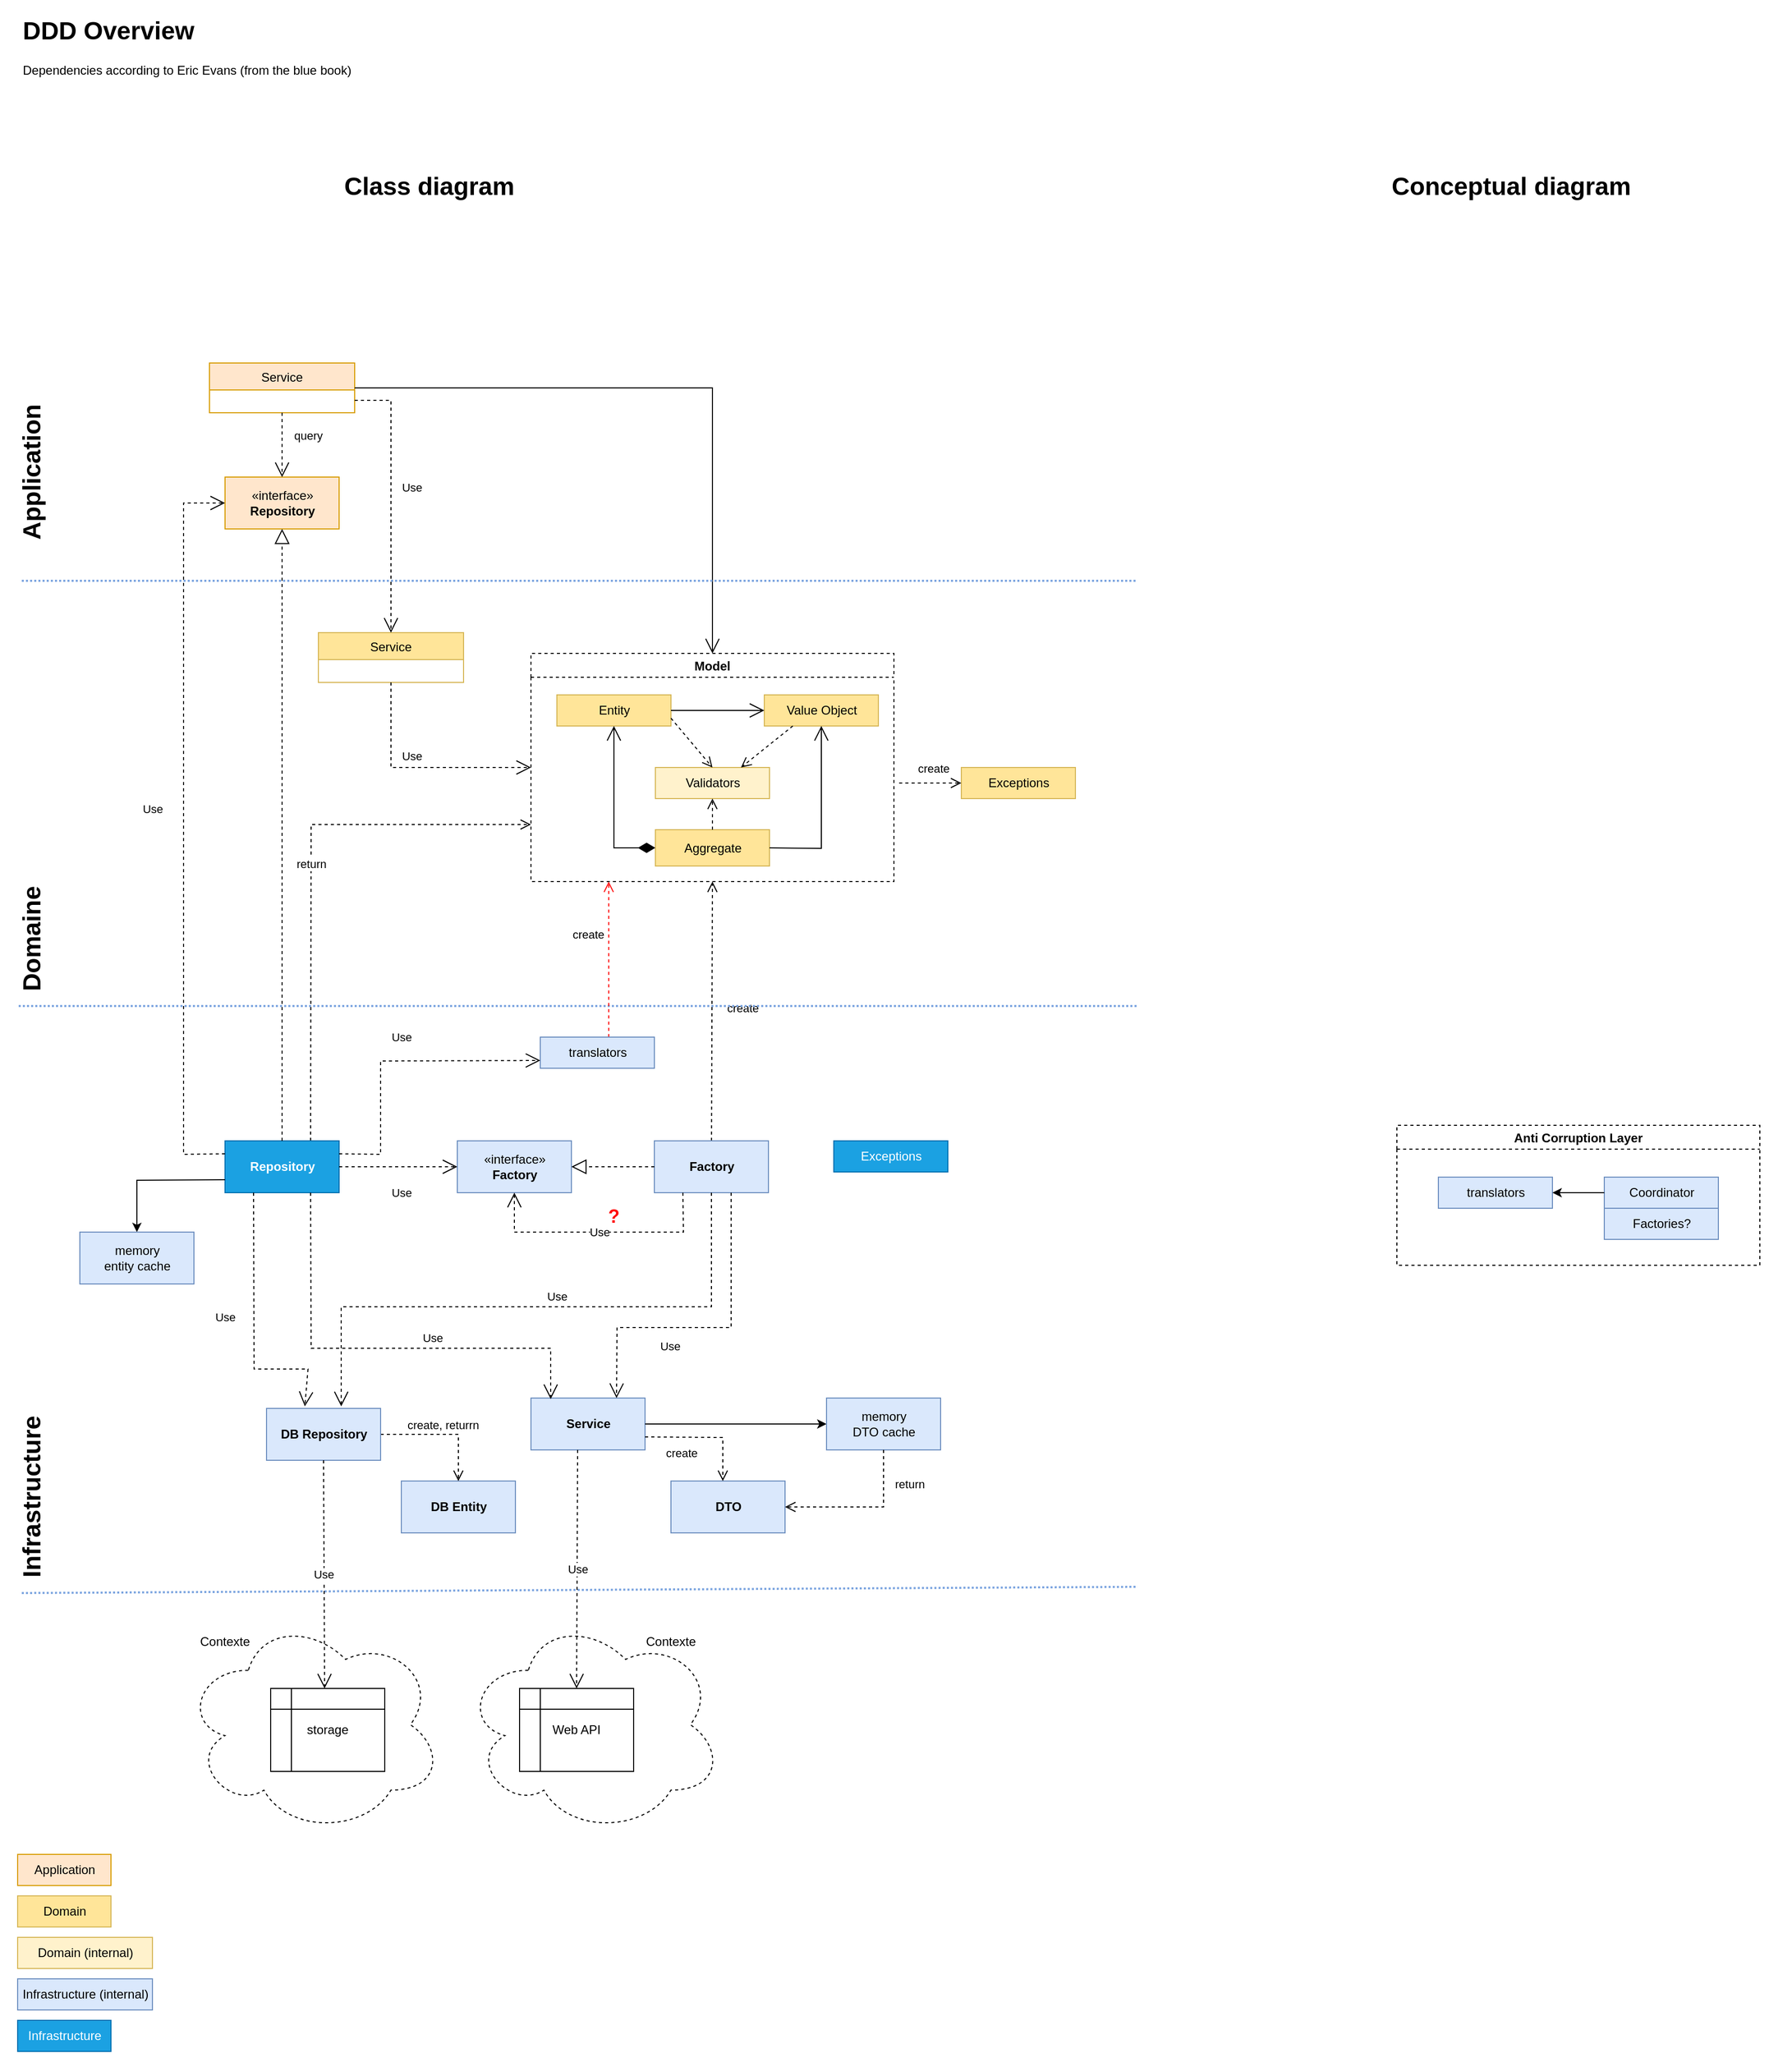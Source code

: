 <mxfile version="20.2.7" type="device"><diagram id="C5RBs43oDa-KdzZeNtuy" name="Page-1"><mxGraphModel dx="1422" dy="1939" grid="1" gridSize="10" guides="1" tooltips="1" connect="1" arrows="1" fold="1" page="1" pageScale="1" pageWidth="827" pageHeight="1169" math="0" shadow="0"><root><mxCell id="WIyWlLk6GJQsqaUBKTNV-0"/><mxCell id="WIyWlLk6GJQsqaUBKTNV-1" parent="WIyWlLk6GJQsqaUBKTNV-0"/><mxCell id="-3-9wyXVmMevEzcIftEk-1" value="Service" style="swimlane;fontStyle=0;childLayout=stackLayout;horizontal=1;startSize=26;fillColor=#ffe6cc;horizontalStack=0;resizeParent=1;resizeParentMax=0;resizeLast=0;collapsible=1;marginBottom=0;strokeColor=#d79b00;" parent="WIyWlLk6GJQsqaUBKTNV-1" vertex="1"><mxGeometry x="225" y="70" width="140" height="48" as="geometry"><mxRectangle x="221" y="160" width="80" height="30" as="alternateBounds"/></mxGeometry></mxCell><mxCell id="-3-9wyXVmMevEzcIftEk-7" value="«interface»&lt;br&gt;&lt;b&gt;Repository&lt;/b&gt;" style="html=1;fillColor=#ffe6cc;strokeColor=#d79b00;" parent="WIyWlLk6GJQsqaUBKTNV-1" vertex="1"><mxGeometry x="240" y="180" width="110" height="50" as="geometry"/></mxCell><mxCell id="-3-9wyXVmMevEzcIftEk-8" value="«interface»&lt;br&gt;&lt;b&gt;Factory&lt;/b&gt;" style="html=1;fillColor=#dae8fc;strokeColor=#6c8ebf;" parent="WIyWlLk6GJQsqaUBKTNV-1" vertex="1"><mxGeometry x="464" y="820" width="110" height="50" as="geometry"/></mxCell><mxCell id="-3-9wyXVmMevEzcIftEk-10" value="query" style="endArrow=open;endSize=12;dashed=1;html=1;rounded=0;exitX=0.5;exitY=1;exitDx=0;exitDy=0;entryX=0.5;entryY=0;entryDx=0;entryDy=0;" parent="WIyWlLk6GJQsqaUBKTNV-1" source="-3-9wyXVmMevEzcIftEk-1" target="-3-9wyXVmMevEzcIftEk-7" edge="1"><mxGeometry x="-0.29" y="25" width="160" relative="1" as="geometry"><mxPoint x="304" y="370" as="sourcePoint"/><mxPoint x="450" y="652" as="targetPoint"/><mxPoint as="offset"/></mxGeometry></mxCell><mxCell id="-3-9wyXVmMevEzcIftEk-12" value="storage" style="shape=internalStorage;whiteSpace=wrap;html=1;backgroundOutline=1;" parent="WIyWlLk6GJQsqaUBKTNV-1" vertex="1"><mxGeometry x="284" y="1348" width="110" height="80" as="geometry"/></mxCell><mxCell id="-3-9wyXVmMevEzcIftEk-16" value="return" style="html=1;verticalAlign=bottom;endArrow=open;dashed=1;endSize=8;rounded=0;exitX=0.75;exitY=0;exitDx=0;exitDy=0;entryX=0;entryY=0.75;entryDx=0;entryDy=0;" parent="WIyWlLk6GJQsqaUBKTNV-1" source="-3-9wyXVmMevEzcIftEk-25" target="ENKUjYYxHuYjzHQliVfy-12" edge="1"><mxGeometry relative="1" as="geometry"><mxPoint x="464" y="732" as="sourcePoint"/><mxPoint x="540" y="560" as="targetPoint"/><Array as="points"><mxPoint x="323" y="515"/></Array></mxGeometry></mxCell><mxCell id="-3-9wyXVmMevEzcIftEk-17" value="create" style="html=1;verticalAlign=bottom;endArrow=open;dashed=1;endSize=8;rounded=0;entryX=0.5;entryY=1;entryDx=0;entryDy=0;" parent="WIyWlLk6GJQsqaUBKTNV-1" source="-3-9wyXVmMevEzcIftEk-26" target="ENKUjYYxHuYjzHQliVfy-12" edge="1"><mxGeometry x="-0.048" y="-29" relative="1" as="geometry"><mxPoint x="685" y="730" as="sourcePoint"/><mxPoint x="685" y="610" as="targetPoint"/><mxPoint as="offset"/></mxGeometry></mxCell><mxCell id="-3-9wyXVmMevEzcIftEk-22" value="Domain" style="html=1;fillColor=#FFE599;strokeColor=#d6b656;" parent="WIyWlLk6GJQsqaUBKTNV-1" vertex="1"><mxGeometry x="40" y="1548" width="90" height="30" as="geometry"/></mxCell><mxCell id="-3-9wyXVmMevEzcIftEk-23" value="Infrastructure (internal)" style="html=1;fillColor=#dae8fc;strokeColor=#6c8ebf;" parent="WIyWlLk6GJQsqaUBKTNV-1" vertex="1"><mxGeometry x="40" y="1628" width="130" height="30" as="geometry"/></mxCell><mxCell id="-3-9wyXVmMevEzcIftEk-24" value="&lt;h1&gt;DDD Overview&lt;/h1&gt;&lt;p&gt;Dependencies according to Eric Evans (from the blue book)&lt;/p&gt;" style="text;html=1;strokeColor=none;fillColor=none;spacing=5;spacingTop=-20;whiteSpace=wrap;overflow=hidden;rounded=0;" parent="WIyWlLk6GJQsqaUBKTNV-1" vertex="1"><mxGeometry x="40" y="-270" width="390" height="80" as="geometry"/></mxCell><mxCell id="-3-9wyXVmMevEzcIftEk-25" value="&lt;b&gt;Repository&lt;/b&gt;" style="html=1;fillColor=#1ba1e2;strokeColor=#006EAF;fontColor=#ffffff;" parent="WIyWlLk6GJQsqaUBKTNV-1" vertex="1"><mxGeometry x="240" y="820" width="110" height="50" as="geometry"/></mxCell><mxCell id="-3-9wyXVmMevEzcIftEk-26" value="&lt;b&gt;Factory&lt;/b&gt;" style="html=1;fillColor=#dae8fc;strokeColor=#6c8ebf;" parent="WIyWlLk6GJQsqaUBKTNV-1" vertex="1"><mxGeometry x="654" y="820" width="110" height="50" as="geometry"/></mxCell><mxCell id="-3-9wyXVmMevEzcIftEk-27" value="" style="endArrow=block;dashed=1;endFill=0;endSize=12;html=1;rounded=0;exitX=0.5;exitY=0;exitDx=0;exitDy=0;entryX=0.5;entryY=1;entryDx=0;entryDy=0;" parent="WIyWlLk6GJQsqaUBKTNV-1" source="-3-9wyXVmMevEzcIftEk-25" target="-3-9wyXVmMevEzcIftEk-7" edge="1"><mxGeometry width="160" relative="1" as="geometry"><mxPoint x="334" y="722" as="sourcePoint"/><mxPoint x="494" y="722" as="targetPoint"/></mxGeometry></mxCell><mxCell id="-3-9wyXVmMevEzcIftEk-28" value="" style="endArrow=block;dashed=1;endFill=0;endSize=12;html=1;rounded=0;exitX=0;exitY=0.5;exitDx=0;exitDy=0;entryX=1;entryY=0.5;entryDx=0;entryDy=0;" parent="WIyWlLk6GJQsqaUBKTNV-1" source="-3-9wyXVmMevEzcIftEk-26" target="-3-9wyXVmMevEzcIftEk-8" edge="1"><mxGeometry width="160" relative="1" as="geometry"><mxPoint x="334" y="810" as="sourcePoint"/><mxPoint x="494" y="810" as="targetPoint"/><Array as="points"/></mxGeometry></mxCell><mxCell id="-3-9wyXVmMevEzcIftEk-29" value="Use" style="endArrow=open;endSize=12;dashed=1;html=1;rounded=0;exitX=1;exitY=0.5;exitDx=0;exitDy=0;" parent="WIyWlLk6GJQsqaUBKTNV-1" source="-3-9wyXVmMevEzcIftEk-25" edge="1"><mxGeometry x="0.053" y="-25" width="160" relative="1" as="geometry"><mxPoint x="334" y="660" as="sourcePoint"/><mxPoint x="464" y="845" as="targetPoint"/><mxPoint as="offset"/></mxGeometry></mxCell><mxCell id="-3-9wyXVmMevEzcIftEk-30" value="" style="endArrow=none;html=1;rounded=0;dashed=1;strokeColor=#7EA6E0;strokeWidth=2;dashPattern=1 1;" parent="WIyWlLk6GJQsqaUBKTNV-1" edge="1"><mxGeometry width="50" height="50" relative="1" as="geometry"><mxPoint x="41" y="690" as="sourcePoint"/><mxPoint x="1120" y="690" as="targetPoint"/></mxGeometry></mxCell><mxCell id="-3-9wyXVmMevEzcIftEk-32" value="&lt;b&gt;Service&lt;/b&gt;" style="html=1;fillColor=#dae8fc;strokeColor=#6c8ebf;" parent="WIyWlLk6GJQsqaUBKTNV-1" vertex="1"><mxGeometry x="535" y="1068" width="110" height="50" as="geometry"/></mxCell><mxCell id="-3-9wyXVmMevEzcIftEk-34" value="Use" style="endArrow=open;endSize=12;dashed=1;html=1;rounded=0;entryX=0;entryY=0.5;entryDx=0;entryDy=0;exitX=0;exitY=0.25;exitDx=0;exitDy=0;" parent="WIyWlLk6GJQsqaUBKTNV-1" source="-3-9wyXVmMevEzcIftEk-25" target="-3-9wyXVmMevEzcIftEk-7" edge="1"><mxGeometry x="0.054" y="30" width="160" relative="1" as="geometry"><mxPoint x="180" y="720" as="sourcePoint"/><mxPoint x="510" y="767" as="targetPoint"/><Array as="points"><mxPoint x="200" y="833"/><mxPoint x="200" y="205"/></Array><mxPoint as="offset"/></mxGeometry></mxCell><mxCell id="-3-9wyXVmMevEzcIftEk-35" value="Use" style="endArrow=open;endSize=12;dashed=1;html=1;rounded=0;exitX=0.25;exitY=1;exitDx=0;exitDy=0;entryX=0.5;entryY=1;entryDx=0;entryDy=0;" parent="WIyWlLk6GJQsqaUBKTNV-1" source="-3-9wyXVmMevEzcIftEk-26" target="-3-9wyXVmMevEzcIftEk-8" edge="1"><mxGeometry width="160" relative="1" as="geometry"><mxPoint x="824" y="879.5" as="sourcePoint"/><mxPoint x="574" y="788" as="targetPoint"/><Array as="points"><mxPoint x="682" y="908"/><mxPoint x="519" y="908"/></Array></mxGeometry></mxCell><mxCell id="-3-9wyXVmMevEzcIftEk-36" value="&lt;h1&gt;Domaine&lt;/h1&gt;" style="text;html=1;strokeColor=none;fillColor=none;align=center;verticalAlign=middle;whiteSpace=wrap;rounded=0;rotation=-90;" parent="WIyWlLk6GJQsqaUBKTNV-1" vertex="1"><mxGeometry x="24" y="610" width="60" height="30" as="geometry"/></mxCell><mxCell id="-3-9wyXVmMevEzcIftEk-37" value="&lt;h1&gt;Infrastructure&lt;/h1&gt;" style="text;html=1;strokeColor=none;fillColor=none;align=center;verticalAlign=middle;whiteSpace=wrap;rounded=0;rotation=-90;" parent="WIyWlLk6GJQsqaUBKTNV-1" vertex="1"><mxGeometry x="24" y="1148" width="60" height="30" as="geometry"/></mxCell><mxCell id="-3-9wyXVmMevEzcIftEk-39" value="" style="endArrow=open;endFill=1;endSize=12;html=1;rounded=0;exitX=1;exitY=0.5;exitDx=0;exitDy=0;entryX=0.5;entryY=0;entryDx=0;entryDy=0;" parent="WIyWlLk6GJQsqaUBKTNV-1" source="-3-9wyXVmMevEzcIftEk-1" target="ENKUjYYxHuYjzHQliVfy-12" edge="1"><mxGeometry width="160" relative="1" as="geometry"><mxPoint x="414" y="440" as="sourcePoint"/><mxPoint x="574" y="440" as="targetPoint"/><Array as="points"><mxPoint x="710" y="94"/></Array></mxGeometry></mxCell><mxCell id="-3-9wyXVmMevEzcIftEk-44" value="Use" style="endArrow=open;endSize=12;dashed=1;html=1;rounded=0;exitX=0.5;exitY=1;exitDx=0;exitDy=0;entryX=0.655;entryY=-0.04;entryDx=0;entryDy=0;entryPerimeter=0;" parent="WIyWlLk6GJQsqaUBKTNV-1" source="-3-9wyXVmMevEzcIftEk-26" target="70DxIA_xlroN3nV1r1jk-0" edge="1"><mxGeometry x="-0.08" y="-10" width="160" relative="1" as="geometry"><mxPoint x="318.97" y="884" as="sourcePoint"/><mxPoint x="316.95" y="905" as="targetPoint"/><Array as="points"><mxPoint x="709" y="980"/><mxPoint x="352" y="980"/></Array><mxPoint as="offset"/></mxGeometry></mxCell><mxCell id="70DxIA_xlroN3nV1r1jk-2" value="" style="endArrow=classic;html=1;rounded=0;exitX=0;exitY=0.75;exitDx=0;exitDy=0;entryX=0.5;entryY=0;entryDx=0;entryDy=0;" parent="WIyWlLk6GJQsqaUBKTNV-1" source="-3-9wyXVmMevEzcIftEk-25" target="ENKUjYYxHuYjzHQliVfy-19" edge="1"><mxGeometry width="50" height="50" relative="1" as="geometry"><mxPoint x="394" y="998" as="sourcePoint"/><mxPoint x="191" y="938" as="targetPoint"/><Array as="points"><mxPoint x="155" y="858"/></Array></mxGeometry></mxCell><mxCell id="70DxIA_xlroN3nV1r1jk-4" value="" style="endArrow=classic;html=1;rounded=0;entryX=0;entryY=0.5;entryDx=0;entryDy=0;" parent="WIyWlLk6GJQsqaUBKTNV-1" source="-3-9wyXVmMevEzcIftEk-32" target="ENKUjYYxHuYjzHQliVfy-20" edge="1"><mxGeometry width="50" height="50" relative="1" as="geometry"><mxPoint x="405" y="1088" as="sourcePoint"/><mxPoint x="671" y="1118" as="targetPoint"/></mxGeometry></mxCell><mxCell id="70DxIA_xlroN3nV1r1jk-5" value="Web API" style="shape=internalStorage;whiteSpace=wrap;html=1;backgroundOutline=1;" parent="WIyWlLk6GJQsqaUBKTNV-1" vertex="1"><mxGeometry x="524" y="1348" width="110" height="80" as="geometry"/></mxCell><mxCell id="70DxIA_xlroN3nV1r1jk-6" value="Use" style="endArrow=open;endSize=12;dashed=1;html=1;rounded=0;entryX=0.5;entryY=0;entryDx=0;entryDy=0;" parent="WIyWlLk6GJQsqaUBKTNV-1" target="70DxIA_xlroN3nV1r1jk-5" edge="1"><mxGeometry width="160" relative="1" as="geometry"><mxPoint x="580" y="1118" as="sourcePoint"/><mxPoint x="544.063" y="988" as="targetPoint"/></mxGeometry></mxCell><mxCell id="ENKUjYYxHuYjzHQliVfy-0" value="&lt;b&gt;DB Entity&lt;/b&gt;" style="html=1;fillColor=#dae8fc;strokeColor=#6c8ebf;" parent="WIyWlLk6GJQsqaUBKTNV-1" vertex="1"><mxGeometry x="410" y="1148" width="110" height="50" as="geometry"/></mxCell><mxCell id="ENKUjYYxHuYjzHQliVfy-1" value="create, returrn" style="html=1;verticalAlign=bottom;endArrow=open;dashed=1;endSize=8;rounded=0;entryX=0.5;entryY=0;entryDx=0;entryDy=0;exitX=1;exitY=0.5;exitDx=0;exitDy=0;" parent="WIyWlLk6GJQsqaUBKTNV-1" source="70DxIA_xlroN3nV1r1jk-0" target="ENKUjYYxHuYjzHQliVfy-0" edge="1"><mxGeometry relative="1" as="geometry"><mxPoint x="330" y="1057" as="sourcePoint"/><mxPoint x="223.03" y="878" as="targetPoint"/><mxPoint as="offset"/><Array as="points"><mxPoint x="465" y="1103"/></Array></mxGeometry></mxCell><mxCell id="ENKUjYYxHuYjzHQliVfy-2" value="&lt;b&gt;DTO&lt;/b&gt;" style="html=1;fillColor=#dae8fc;strokeColor=#6c8ebf;" parent="WIyWlLk6GJQsqaUBKTNV-1" vertex="1"><mxGeometry x="670" y="1148" width="110" height="50" as="geometry"/></mxCell><mxCell id="ENKUjYYxHuYjzHQliVfy-3" value="create" style="html=1;verticalAlign=bottom;endArrow=open;dashed=1;endSize=8;rounded=0;exitX=1;exitY=0.75;exitDx=0;exitDy=0;" parent="WIyWlLk6GJQsqaUBKTNV-1" source="-3-9wyXVmMevEzcIftEk-32" edge="1"><mxGeometry x="-0.399" y="-24" relative="1" as="geometry"><mxPoint x="372.5" y="1118" as="sourcePoint"/><mxPoint x="720" y="1148" as="targetPoint"/><mxPoint as="offset"/><Array as="points"><mxPoint x="720" y="1106"/></Array></mxGeometry></mxCell><mxCell id="ENKUjYYxHuYjzHQliVfy-4" value="Infrastructure" style="html=1;fillColor=#1ba1e2;strokeColor=#006EAF;fontColor=#ffffff;" parent="WIyWlLk6GJQsqaUBKTNV-1" vertex="1"><mxGeometry x="40" y="1668" width="90" height="30" as="geometry"/></mxCell><mxCell id="ENKUjYYxHuYjzHQliVfy-5" value="" style="endArrow=none;html=1;rounded=0;fontColor=#000000;strokeColor=#7EA6E0;dashed=1;strokeWidth=2;dashPattern=1 1;" parent="WIyWlLk6GJQsqaUBKTNV-1" edge="1"><mxGeometry width="50" height="50" relative="1" as="geometry"><mxPoint x="44" y="280" as="sourcePoint"/><mxPoint x="1120" y="280" as="targetPoint"/></mxGeometry></mxCell><mxCell id="ENKUjYYxHuYjzHQliVfy-6" value="&lt;h1&gt;Application&lt;/h1&gt;" style="text;html=1;strokeColor=none;fillColor=none;align=center;verticalAlign=middle;whiteSpace=wrap;rounded=0;rotation=-90;" parent="WIyWlLk6GJQsqaUBKTNV-1" vertex="1"><mxGeometry x="24" y="160" width="60" height="30" as="geometry"/></mxCell><mxCell id="ENKUjYYxHuYjzHQliVfy-7" value="Service" style="swimlane;fontStyle=0;childLayout=stackLayout;horizontal=1;startSize=26;fillColor=#FFE599;horizontalStack=0;resizeParent=1;resizeParentMax=0;resizeLast=0;collapsible=1;marginBottom=0;strokeColor=#d6b656;" parent="WIyWlLk6GJQsqaUBKTNV-1" vertex="1"><mxGeometry x="330" y="330" width="140" height="48" as="geometry"><mxRectangle x="221" y="160" width="80" height="30" as="alternateBounds"/></mxGeometry></mxCell><mxCell id="ENKUjYYxHuYjzHQliVfy-9" value="Use" style="endArrow=open;endSize=12;dashed=1;html=1;rounded=0;exitX=0.5;exitY=1;exitDx=0;exitDy=0;entryX=0;entryY=0.5;entryDx=0;entryDy=0;" parent="WIyWlLk6GJQsqaUBKTNV-1" source="ENKUjYYxHuYjzHQliVfy-7" target="ENKUjYYxHuYjzHQliVfy-12" edge="1"><mxGeometry x="-0.351" y="20" width="160" relative="1" as="geometry"><mxPoint x="305" y="328" as="sourcePoint"/><mxPoint x="540" y="435" as="targetPoint"/><Array as="points"><mxPoint x="400" y="460"/></Array><mxPoint as="offset"/></mxGeometry></mxCell><mxCell id="ENKUjYYxHuYjzHQliVfy-10" value="Use" style="endArrow=open;endSize=12;dashed=1;html=1;rounded=0;entryX=0.5;entryY=0;entryDx=0;entryDy=0;exitX=1;exitY=0.75;exitDx=0;exitDy=0;" parent="WIyWlLk6GJQsqaUBKTNV-1" source="-3-9wyXVmMevEzcIftEk-1" target="ENKUjYYxHuYjzHQliVfy-7" edge="1"><mxGeometry x="-0.081" y="20" width="160" relative="1" as="geometry"><mxPoint x="340" y="220" as="sourcePoint"/><mxPoint x="305" y="540" as="targetPoint"/><Array as="points"><mxPoint x="400" y="106"/></Array><mxPoint as="offset"/></mxGeometry></mxCell><mxCell id="ENKUjYYxHuYjzHQliVfy-12" value="Model" style="swimlane;dashed=1;" parent="WIyWlLk6GJQsqaUBKTNV-1" vertex="1"><mxGeometry x="535" y="350" width="350" height="220" as="geometry"><mxRectangle x="510" y="410" width="80" height="30" as="alternateBounds"/></mxGeometry></mxCell><mxCell id="DfN52wyv_r_r57nIKshW-13" value="Value Object" style="html=1;fillColor=#FFE599;strokeColor=#d6b656;" parent="ENKUjYYxHuYjzHQliVfy-12" vertex="1"><mxGeometry x="225" y="40" width="110" height="30" as="geometry"/></mxCell><mxCell id="DfN52wyv_r_r57nIKshW-14" value="Entity" style="html=1;fillColor=#FFE599;strokeColor=#d6b656;" parent="ENKUjYYxHuYjzHQliVfy-12" vertex="1"><mxGeometry x="25" y="40" width="110" height="30" as="geometry"/></mxCell><mxCell id="DfN52wyv_r_r57nIKshW-15" value="Aggregate" style="html=1;fillColor=#FFE599;strokeColor=#d6b656;" parent="ENKUjYYxHuYjzHQliVfy-12" vertex="1"><mxGeometry x="120" y="170" width="110" height="35" as="geometry"/></mxCell><mxCell id="DfN52wyv_r_r57nIKshW-16" value="" style="endArrow=open;endFill=1;endSize=12;html=1;rounded=0;exitX=1;exitY=0.5;exitDx=0;exitDy=0;" parent="ENKUjYYxHuYjzHQliVfy-12" source="DfN52wyv_r_r57nIKshW-15" target="DfN52wyv_r_r57nIKshW-13" edge="1"><mxGeometry width="160" relative="1" as="geometry"><mxPoint x="-215" y="222.5" as="sourcePoint"/><mxPoint x="-55" y="222.5" as="targetPoint"/><Array as="points"><mxPoint x="280" y="188"/></Array></mxGeometry></mxCell><mxCell id="DfN52wyv_r_r57nIKshW-17" value="" style="endArrow=open;endFill=1;endSize=12;html=1;rounded=0;exitX=1;exitY=0.5;exitDx=0;exitDy=0;entryX=0;entryY=0.5;entryDx=0;entryDy=0;" parent="ENKUjYYxHuYjzHQliVfy-12" source="DfN52wyv_r_r57nIKshW-14" target="DfN52wyv_r_r57nIKshW-13" edge="1"><mxGeometry width="160" relative="1" as="geometry"><mxPoint x="185" y="72.5" as="sourcePoint"/><mxPoint x="175" y="-17.5" as="targetPoint"/><Array as="points"/></mxGeometry></mxCell><mxCell id="DfN52wyv_r_r57nIKshW-19" value="" style="endArrow=open;endSize=12;startArrow=diamondThin;startSize=14;startFill=1;edgeStyle=orthogonalEdgeStyle;align=left;verticalAlign=bottom;rounded=0;exitX=0;exitY=0.5;exitDx=0;exitDy=0;html=1;entryX=0.5;entryY=1;entryDx=0;entryDy=0;" parent="ENKUjYYxHuYjzHQliVfy-12" source="DfN52wyv_r_r57nIKshW-15" target="DfN52wyv_r_r57nIKshW-14" edge="1"><mxGeometry x="-0.605" y="33" relative="1" as="geometry"><mxPoint x="95" y="142.5" as="sourcePoint"/><mxPoint x="45" y="122.5" as="targetPoint"/><mxPoint as="offset"/><Array as="points"><mxPoint x="80" y="188"/></Array></mxGeometry></mxCell><mxCell id="DfN52wyv_r_r57nIKshW-1" value="Validators" style="html=1;fillColor=#FFF2CC;strokeColor=#d6b656;" parent="ENKUjYYxHuYjzHQliVfy-12" vertex="1"><mxGeometry x="120" y="110" width="110" height="30" as="geometry"/></mxCell><mxCell id="DfN52wyv_r_r57nIKshW-23" value="" style="html=1;verticalAlign=bottom;endArrow=open;dashed=1;endSize=8;rounded=0;entryX=0.75;entryY=0;entryDx=0;entryDy=0;strokeColor=#000000;exitX=0.25;exitY=1;exitDx=0;exitDy=0;" parent="ENKUjYYxHuYjzHQliVfy-12" source="DfN52wyv_r_r57nIKshW-13" target="DfN52wyv_r_r57nIKshW-1" edge="1"><mxGeometry x="-0.048" y="-29" relative="1" as="geometry"><mxPoint x="446" y="72" as="sourcePoint"/><mxPoint x="446" y="-40" as="targetPoint"/><mxPoint as="offset"/></mxGeometry></mxCell><mxCell id="DfN52wyv_r_r57nIKshW-24" value="" style="html=1;verticalAlign=bottom;endArrow=open;dashed=1;endSize=8;rounded=0;entryX=0.5;entryY=1;entryDx=0;entryDy=0;strokeColor=#000000;exitX=0.5;exitY=0;exitDx=0;exitDy=0;" parent="ENKUjYYxHuYjzHQliVfy-12" source="DfN52wyv_r_r57nIKshW-15" target="DfN52wyv_r_r57nIKshW-1" edge="1"><mxGeometry x="-0.048" y="-29" relative="1" as="geometry"><mxPoint x="262.5" y="80" as="sourcePoint"/><mxPoint x="235" y="105" as="targetPoint"/><mxPoint as="offset"/><Array as="points"/></mxGeometry></mxCell><mxCell id="DfN52wyv_r_r57nIKshW-25" value="" style="html=1;verticalAlign=bottom;endArrow=open;dashed=1;endSize=8;rounded=0;entryX=0.5;entryY=0;entryDx=0;entryDy=0;strokeColor=#000000;exitX=1;exitY=0.75;exitDx=0;exitDy=0;" parent="ENKUjYYxHuYjzHQliVfy-12" source="DfN52wyv_r_r57nIKshW-14" target="DfN52wyv_r_r57nIKshW-1" edge="1"><mxGeometry x="-0.048" y="-29" relative="1" as="geometry"><mxPoint x="262.5" y="80" as="sourcePoint"/><mxPoint x="235" y="105" as="targetPoint"/><mxPoint as="offset"/></mxGeometry></mxCell><mxCell id="ENKUjYYxHuYjzHQliVfy-18" value="Application" style="html=1;fillColor=#ffe6cc;strokeColor=#d79b00;" parent="WIyWlLk6GJQsqaUBKTNV-1" vertex="1"><mxGeometry x="40" y="1508" width="90" height="30" as="geometry"/></mxCell><mxCell id="ENKUjYYxHuYjzHQliVfy-19" value="&lt;span style=&quot;&quot;&gt;memory&lt;/span&gt;&lt;br style=&quot;&quot;&gt;&lt;span style=&quot;&quot;&gt;entity cache&lt;/span&gt;" style="html=1;fillColor=#dae8fc;strokeColor=#6c8ebf;" parent="WIyWlLk6GJQsqaUBKTNV-1" vertex="1"><mxGeometry x="100" y="908" width="110" height="50" as="geometry"/></mxCell><mxCell id="ENKUjYYxHuYjzHQliVfy-20" value="&lt;span style=&quot;&quot;&gt;memory&lt;/span&gt;&lt;br style=&quot;&quot;&gt;&lt;span style=&quot;&quot;&gt;DTO cache&lt;/span&gt;" style="html=1;fillColor=#dae8fc;strokeColor=#6c8ebf;" parent="WIyWlLk6GJQsqaUBKTNV-1" vertex="1"><mxGeometry x="820" y="1068" width="110" height="50" as="geometry"/></mxCell><mxCell id="ENKUjYYxHuYjzHQliVfy-24" value="" style="ellipse;shape=cloud;whiteSpace=wrap;html=1;fillColor=none;dashed=1;" parent="WIyWlLk6GJQsqaUBKTNV-1" vertex="1"><mxGeometry x="200" y="1278" width="250" height="210" as="geometry"/></mxCell><mxCell id="ENKUjYYxHuYjzHQliVfy-25" value="" style="ellipse;shape=cloud;whiteSpace=wrap;html=1;fillColor=none;dashed=1;" parent="WIyWlLk6GJQsqaUBKTNV-1" vertex="1"><mxGeometry x="470" y="1278" width="250" height="210" as="geometry"/></mxCell><mxCell id="ENKUjYYxHuYjzHQliVfy-26" value="" style="endArrow=none;html=1;rounded=0;dashed=1;strokeColor=#7EA6E0;strokeWidth=2;dashPattern=1 1;" parent="WIyWlLk6GJQsqaUBKTNV-1" edge="1"><mxGeometry width="50" height="50" relative="1" as="geometry"><mxPoint x="44" y="1256" as="sourcePoint"/><mxPoint x="1120" y="1250" as="targetPoint"/></mxGeometry></mxCell><mxCell id="ENKUjYYxHuYjzHQliVfy-27" value="Contexte" style="text;html=1;strokeColor=none;fillColor=none;align=center;verticalAlign=middle;whiteSpace=wrap;rounded=0;dashed=1;" parent="WIyWlLk6GJQsqaUBKTNV-1" vertex="1"><mxGeometry x="210" y="1288" width="60" height="30" as="geometry"/></mxCell><mxCell id="ENKUjYYxHuYjzHQliVfy-28" value="Contexte" style="text;html=1;strokeColor=none;fillColor=none;align=center;verticalAlign=middle;whiteSpace=wrap;rounded=0;dashed=1;" parent="WIyWlLk6GJQsqaUBKTNV-1" vertex="1"><mxGeometry x="640" y="1288" width="60" height="30" as="geometry"/></mxCell><mxCell id="70DxIA_xlroN3nV1r1jk-0" value="&lt;b&gt;DB Repository&lt;/b&gt;" style="html=1;fillColor=#dae8fc;strokeColor=#6c8ebf;" parent="WIyWlLk6GJQsqaUBKTNV-1" vertex="1"><mxGeometry x="280" y="1078" width="110" height="50" as="geometry"/></mxCell><mxCell id="ENKUjYYxHuYjzHQliVfy-33" value="Use" style="endArrow=open;endSize=12;dashed=1;html=1;rounded=0;exitX=0.5;exitY=1;exitDx=0;exitDy=0;" parent="WIyWlLk6GJQsqaUBKTNV-1" source="70DxIA_xlroN3nV1r1jk-0" edge="1"><mxGeometry width="160" relative="1" as="geometry"><mxPoint x="335.5" y="1118" as="sourcePoint"/><mxPoint x="336" y="1348" as="targetPoint"/></mxGeometry></mxCell><mxCell id="ENKUjYYxHuYjzHQliVfy-34" value="Use" style="endArrow=open;endSize=12;dashed=1;html=1;rounded=0;entryX=0.336;entryY=-0.04;entryDx=0;entryDy=0;exitX=0.25;exitY=1;exitDx=0;exitDy=0;entryPerimeter=0;" parent="WIyWlLk6GJQsqaUBKTNV-1" source="-3-9wyXVmMevEzcIftEk-25" target="70DxIA_xlroN3nV1r1jk-0" edge="1"><mxGeometry x="-0.071" y="-28" width="160" relative="1" as="geometry"><mxPoint x="335" y="1028" as="sourcePoint"/><mxPoint x="474" y="855" as="targetPoint"/><Array as="points"><mxPoint x="268" y="1040"/><mxPoint x="320" y="1040"/></Array><mxPoint as="offset"/></mxGeometry></mxCell><mxCell id="ENKUjYYxHuYjzHQliVfy-35" value="Use" style="endArrow=open;endSize=12;dashed=1;html=1;rounded=0;entryX=0.173;entryY=0.02;entryDx=0;entryDy=0;exitX=0.75;exitY=1;exitDx=0;exitDy=0;entryPerimeter=0;" parent="WIyWlLk6GJQsqaUBKTNV-1" source="-3-9wyXVmMevEzcIftEk-25" target="-3-9wyXVmMevEzcIftEk-32" edge="1"><mxGeometry x="0.242" y="10" width="160" relative="1" as="geometry"><mxPoint x="480" y="1028" as="sourcePoint"/><mxPoint x="345" y="1088" as="targetPoint"/><Array as="points"><mxPoint x="323" y="1020"/><mxPoint x="554" y="1020"/></Array><mxPoint as="offset"/></mxGeometry></mxCell><mxCell id="DfN52wyv_r_r57nIKshW-27" value="?" style="text;html=1;strokeColor=none;fillColor=none;align=center;verticalAlign=middle;whiteSpace=wrap;rounded=0;fontColor=#FF0F0F;fontStyle=1;fontSize=18;" parent="WIyWlLk6GJQsqaUBKTNV-1" vertex="1"><mxGeometry x="585" y="878" width="60" height="30" as="geometry"/></mxCell><mxCell id="DfN52wyv_r_r57nIKshW-28" value="Domain (internal)" style="html=1;fillColor=#fff2cc;strokeColor=#d6b656;" parent="WIyWlLk6GJQsqaUBKTNV-1" vertex="1"><mxGeometry x="40" y="1588" width="130" height="30" as="geometry"/></mxCell><mxCell id="DfN52wyv_r_r57nIKshW-29" value="Exceptions" style="html=1;fillColor=#FFE599;strokeColor=#d6b656;" parent="WIyWlLk6GJQsqaUBKTNV-1" vertex="1"><mxGeometry x="950" y="460" width="110" height="30" as="geometry"/></mxCell><mxCell id="DfN52wyv_r_r57nIKshW-30" value="create" style="html=1;verticalAlign=bottom;endArrow=open;dashed=1;endSize=8;rounded=0;" parent="WIyWlLk6GJQsqaUBKTNV-1" target="DfN52wyv_r_r57nIKshW-29" edge="1"><mxGeometry x="0.086" y="5" relative="1" as="geometry"><mxPoint x="890" y="475" as="sourcePoint"/><mxPoint x="720" y="580" as="targetPoint"/><mxPoint as="offset"/></mxGeometry></mxCell><mxCell id="DfN52wyv_r_r57nIKshW-31" value="create" style="html=1;verticalAlign=bottom;endArrow=open;dashed=1;endSize=8;rounded=0;exitX=0.6;exitY=0;exitDx=0;exitDy=0;exitPerimeter=0;strokeColor=#FF0F0F;fontColor=#000000;" parent="WIyWlLk6GJQsqaUBKTNV-1" source="ENKUjYYxHuYjzHQliVfy-22" edge="1"><mxGeometry x="0.2" y="20" relative="1" as="geometry"><mxPoint x="729.134" y="752" as="sourcePoint"/><mxPoint x="610" y="570" as="targetPoint"/><mxPoint as="offset"/><Array as="points"/></mxGeometry></mxCell><mxCell id="DfN52wyv_r_r57nIKshW-32" value="return" style="html=1;verticalAlign=bottom;endArrow=open;dashed=1;endSize=8;rounded=0;entryX=1;entryY=0.5;entryDx=0;entryDy=0;exitX=0.5;exitY=1;exitDx=0;exitDy=0;" parent="WIyWlLk6GJQsqaUBKTNV-1" source="ENKUjYYxHuYjzHQliVfy-20" target="ENKUjYYxHuYjzHQliVfy-2" edge="1"><mxGeometry x="-0.44" y="25" relative="1" as="geometry"><mxPoint x="719.134" y="830" as="sourcePoint"/><mxPoint x="720" y="668" as="targetPoint"/><mxPoint as="offset"/><Array as="points"><mxPoint x="875" y="1173"/></Array></mxGeometry></mxCell><mxCell id="DfN52wyv_r_r57nIKshW-34" value="Anti Corruption Layer" style="swimlane;dashed=1;" parent="WIyWlLk6GJQsqaUBKTNV-1" vertex="1"><mxGeometry x="1370" y="805" width="350" height="135" as="geometry"/></mxCell><mxCell id="DfN52wyv_r_r57nIKshW-35" value="translators" style="html=1;fillColor=#dae8fc;strokeColor=#6c8ebf;" parent="DfN52wyv_r_r57nIKshW-34" vertex="1"><mxGeometry x="40" y="50" width="110" height="30" as="geometry"/></mxCell><mxCell id="DfN52wyv_r_r57nIKshW-36" value="Coordinator" style="html=1;fillColor=#dae8fc;strokeColor=#6c8ebf;" parent="DfN52wyv_r_r57nIKshW-34" vertex="1"><mxGeometry x="200" y="50" width="110" height="30" as="geometry"/></mxCell><mxCell id="DfN52wyv_r_r57nIKshW-37" value="" style="endArrow=classic;html=1;rounded=0;entryX=1;entryY=0.5;entryDx=0;entryDy=0;exitX=0;exitY=0.5;exitDx=0;exitDy=0;" parent="DfN52wyv_r_r57nIKshW-34" source="DfN52wyv_r_r57nIKshW-36" target="DfN52wyv_r_r57nIKshW-35" edge="1"><mxGeometry width="50" height="50" relative="1" as="geometry"><mxPoint x="420" y="290" as="sourcePoint"/><mxPoint x="470" y="240" as="targetPoint"/></mxGeometry></mxCell><mxCell id="DfN52wyv_r_r57nIKshW-41" value="Factories?" style="html=1;fillColor=#dae8fc;strokeColor=#6c8ebf;" parent="DfN52wyv_r_r57nIKshW-34" vertex="1"><mxGeometry x="200" y="80" width="110" height="30" as="geometry"/></mxCell><mxCell id="ENKUjYYxHuYjzHQliVfy-22" value="translators" style="html=1;fillColor=#dae8fc;strokeColor=#6c8ebf;" parent="WIyWlLk6GJQsqaUBKTNV-1" vertex="1"><mxGeometry x="544" y="720" width="110" height="30" as="geometry"/></mxCell><mxCell id="DfN52wyv_r_r57nIKshW-38" value="Use" style="endArrow=open;endSize=12;dashed=1;html=1;rounded=0;exitX=1;exitY=0.25;exitDx=0;exitDy=0;entryX=0;entryY=0.75;entryDx=0;entryDy=0;" parent="WIyWlLk6GJQsqaUBKTNV-1" source="-3-9wyXVmMevEzcIftEk-25" target="ENKUjYYxHuYjzHQliVfy-22" edge="1"><mxGeometry x="0.057" y="23" width="160" relative="1" as="geometry"><mxPoint x="500" y="780" as="sourcePoint"/><mxPoint x="614" y="780" as="targetPoint"/><Array as="points"><mxPoint x="390" y="833"/><mxPoint x="390" y="743"/></Array><mxPoint as="offset"/></mxGeometry></mxCell><mxCell id="DfN52wyv_r_r57nIKshW-40" value="Use" style="endArrow=open;endSize=12;dashed=1;html=1;rounded=0;entryX=0.75;entryY=0;entryDx=0;entryDy=0;exitX=0.673;exitY=1;exitDx=0;exitDy=0;exitPerimeter=0;" parent="WIyWlLk6GJQsqaUBKTNV-1" source="-3-9wyXVmMevEzcIftEk-26" target="-3-9wyXVmMevEzcIftEk-32" edge="1"><mxGeometry x="0.229" y="18" width="160" relative="1" as="geometry"><mxPoint x="332.5" y="880" as="sourcePoint"/><mxPoint x="600" y="1078" as="targetPoint"/><mxPoint as="offset"/><Array as="points"><mxPoint x="728" y="1000"/><mxPoint x="618" y="1000"/></Array></mxGeometry></mxCell><mxCell id="DfN52wyv_r_r57nIKshW-43" value="Exceptions" style="html=1;fillColor=#1ba1e2;strokeColor=#006EAF;fontColor=#ffffff;" parent="WIyWlLk6GJQsqaUBKTNV-1" vertex="1"><mxGeometry x="827" y="820" width="110" height="30" as="geometry"/></mxCell><mxCell id="DfN52wyv_r_r57nIKshW-44" value="&lt;h1&gt;Class diagram&lt;/h1&gt;" style="text;html=1;strokeColor=none;fillColor=none;spacing=5;spacingTop=-20;whiteSpace=wrap;overflow=hidden;rounded=0;" parent="WIyWlLk6GJQsqaUBKTNV-1" vertex="1"><mxGeometry x="350" y="-120" width="390" height="50" as="geometry"/></mxCell><mxCell id="DfN52wyv_r_r57nIKshW-45" value="&lt;h1&gt;Conceptual diagram&lt;/h1&gt;" style="text;html=1;strokeColor=none;fillColor=none;spacing=5;spacingTop=-20;whiteSpace=wrap;overflow=hidden;rounded=0;" parent="WIyWlLk6GJQsqaUBKTNV-1" vertex="1"><mxGeometry x="1360" y="-120" width="390" height="50" as="geometry"/></mxCell></root></mxGraphModel></diagram></mxfile>